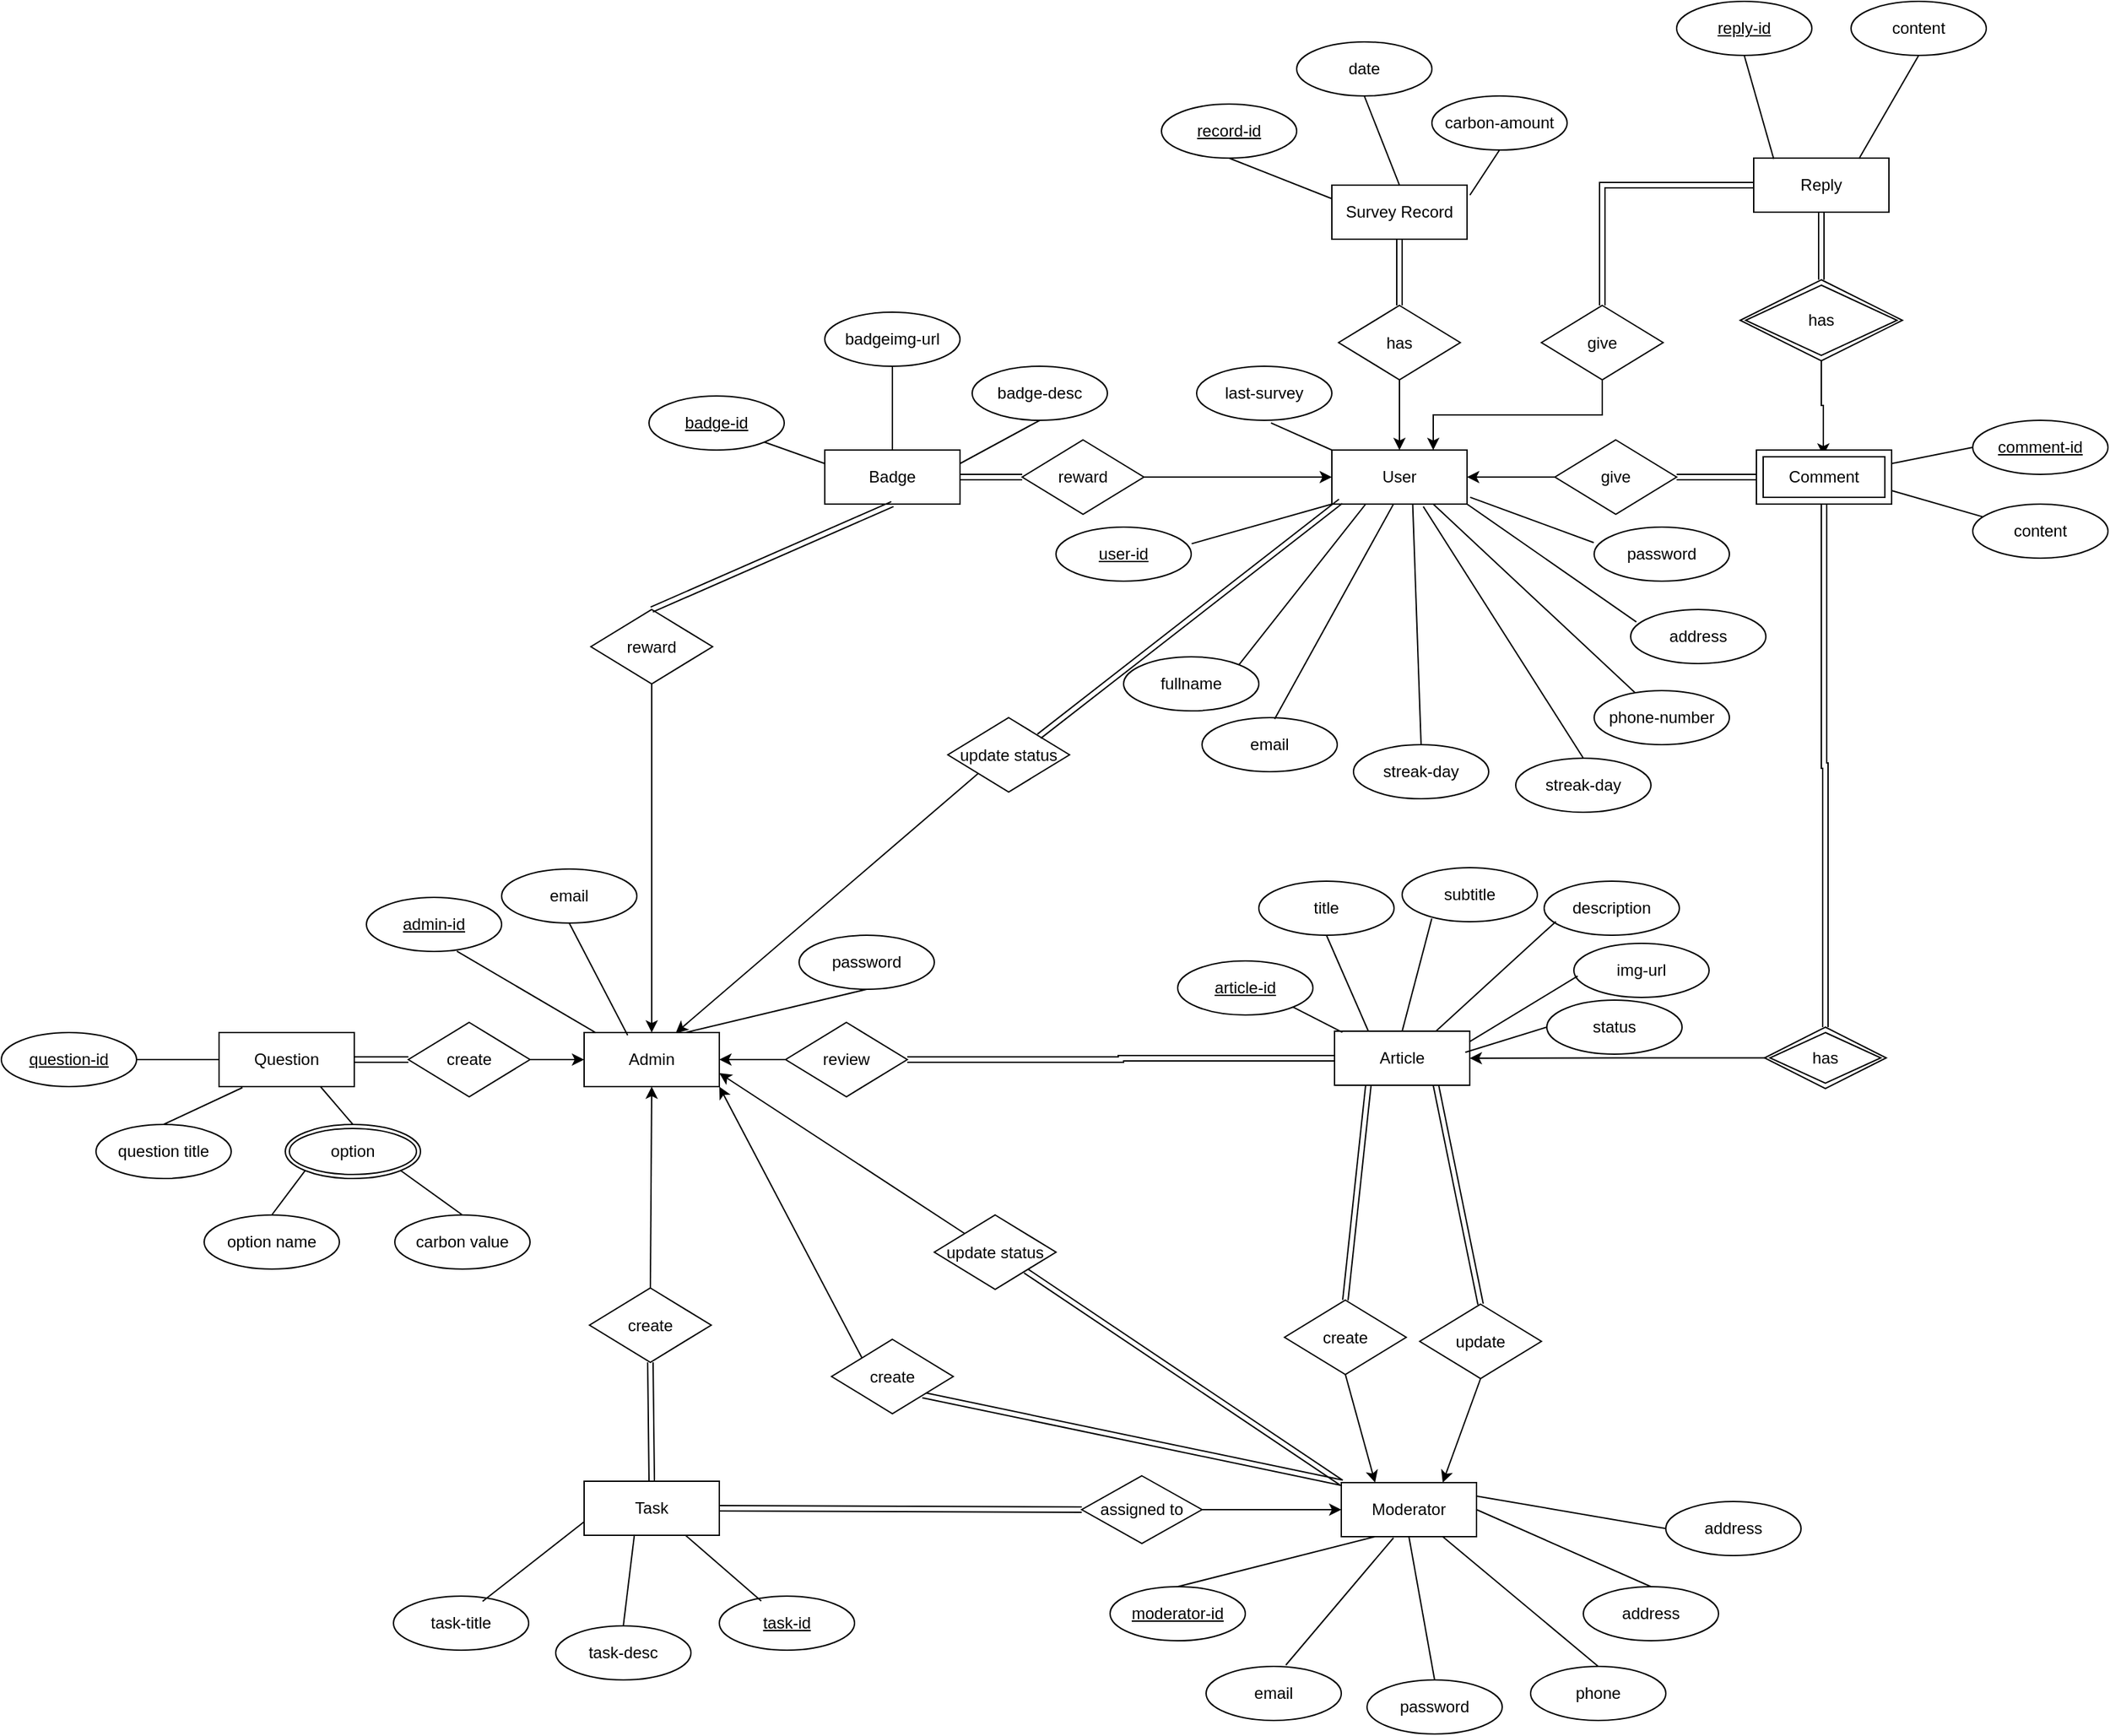 <mxfile version="24.4.4" type="github">
  <diagram name="Page-1" id="LDCwevBWYP7GDwlMyTgj">
    <mxGraphModel dx="756" dy="425" grid="1" gridSize="10" guides="1" tooltips="1" connect="1" arrows="1" fold="1" page="1" pageScale="1" pageWidth="850" pageHeight="1100" math="0" shadow="0">
      <root>
        <mxCell id="0" />
        <mxCell id="1" parent="0" />
        <mxCell id="6sJl87-KyiJKdT4K7YQF-11" value="Admin" style="whiteSpace=wrap;html=1;align=center;" parent="1" vertex="1">
          <mxGeometry x="501" y="873" width="100" height="40" as="geometry" />
        </mxCell>
        <mxCell id="6sJl87-KyiJKdT4K7YQF-12" value="Question" style="whiteSpace=wrap;html=1;align=center;" parent="1" vertex="1">
          <mxGeometry x="231" y="873" width="100" height="40" as="geometry" />
        </mxCell>
        <mxCell id="6sJl87-KyiJKdT4K7YQF-13" value="create" style="shape=rhombus;perimeter=rhombusPerimeter;whiteSpace=wrap;html=1;align=center;" parent="1" vertex="1">
          <mxGeometry x="371" y="865.5" width="90" height="55" as="geometry" />
        </mxCell>
        <mxCell id="6sJl87-KyiJKdT4K7YQF-14" value="" style="endArrow=none;html=1;rounded=0;shape=link;exitX=1;exitY=0.5;exitDx=0;exitDy=0;entryX=0;entryY=0.5;entryDx=0;entryDy=0;" parent="1" source="6sJl87-KyiJKdT4K7YQF-12" target="6sJl87-KyiJKdT4K7YQF-13" edge="1">
          <mxGeometry relative="1" as="geometry">
            <mxPoint x="341" y="903" as="sourcePoint" />
            <mxPoint x="411" y="918" as="targetPoint" />
          </mxGeometry>
        </mxCell>
        <mxCell id="6sJl87-KyiJKdT4K7YQF-15" value="" style="endArrow=classic;html=1;rounded=0;entryX=0;entryY=0.5;entryDx=0;entryDy=0;" parent="1" target="6sJl87-KyiJKdT4K7YQF-11" edge="1">
          <mxGeometry width="50" height="50" relative="1" as="geometry">
            <mxPoint x="461" y="893" as="sourcePoint" />
            <mxPoint x="501" y="923" as="targetPoint" />
          </mxGeometry>
        </mxCell>
        <mxCell id="6sJl87-KyiJKdT4K7YQF-16" value="create" style="shape=rhombus;perimeter=rhombusPerimeter;whiteSpace=wrap;html=1;align=center;" parent="1" vertex="1">
          <mxGeometry x="505" y="1062" width="90" height="55" as="geometry" />
        </mxCell>
        <mxCell id="6sJl87-KyiJKdT4K7YQF-17" value="Task" style="whiteSpace=wrap;html=1;align=center;" parent="1" vertex="1">
          <mxGeometry x="501" y="1205" width="100" height="40" as="geometry" />
        </mxCell>
        <mxCell id="6sJl87-KyiJKdT4K7YQF-18" value="" style="endArrow=none;html=1;rounded=0;shape=link;exitX=0.5;exitY=0;exitDx=0;exitDy=0;entryX=0.5;entryY=1;entryDx=0;entryDy=0;" parent="1" source="6sJl87-KyiJKdT4K7YQF-17" target="6sJl87-KyiJKdT4K7YQF-16" edge="1">
          <mxGeometry relative="1" as="geometry">
            <mxPoint x="649" y="1134" as="sourcePoint" />
            <mxPoint x="689" y="1134" as="targetPoint" />
          </mxGeometry>
        </mxCell>
        <mxCell id="6sJl87-KyiJKdT4K7YQF-19" value="" style="endArrow=classic;html=1;rounded=0;entryX=0.5;entryY=1;entryDx=0;entryDy=0;exitX=0.5;exitY=0;exitDx=0;exitDy=0;" parent="1" source="6sJl87-KyiJKdT4K7YQF-16" target="6sJl87-KyiJKdT4K7YQF-11" edge="1">
          <mxGeometry width="50" height="50" relative="1" as="geometry">
            <mxPoint x="506" y="943" as="sourcePoint" />
            <mxPoint x="546" y="943" as="targetPoint" />
          </mxGeometry>
        </mxCell>
        <mxCell id="dPGwyMM_JcIyDgCakg1t-32" style="edgeStyle=orthogonalEdgeStyle;rounded=0;orthogonalLoop=1;jettySize=auto;html=1;exitX=1;exitY=0.5;exitDx=0;exitDy=0;entryX=0;entryY=0.5;entryDx=0;entryDy=0;shape=link;" edge="1" parent="1" source="6sJl87-KyiJKdT4K7YQF-20" target="6sJl87-KyiJKdT4K7YQF-21">
          <mxGeometry relative="1" as="geometry" />
        </mxCell>
        <mxCell id="6sJl87-KyiJKdT4K7YQF-20" value="review" style="shape=rhombus;perimeter=rhombusPerimeter;whiteSpace=wrap;html=1;align=center;" parent="1" vertex="1">
          <mxGeometry x="650" y="865.5" width="90" height="55" as="geometry" />
        </mxCell>
        <mxCell id="6sJl87-KyiJKdT4K7YQF-21" value="Article" style="whiteSpace=wrap;html=1;align=center;" parent="1" vertex="1">
          <mxGeometry x="1056" y="872" width="100" height="40" as="geometry" />
        </mxCell>
        <mxCell id="6sJl87-KyiJKdT4K7YQF-23" value="" style="endArrow=classic;html=1;rounded=0;exitX=0;exitY=0.5;exitDx=0;exitDy=0;entryX=1;entryY=0.5;entryDx=0;entryDy=0;" parent="1" source="6sJl87-KyiJKdT4K7YQF-20" target="6sJl87-KyiJKdT4K7YQF-11" edge="1">
          <mxGeometry width="50" height="50" relative="1" as="geometry">
            <mxPoint x="556" y="873" as="sourcePoint" />
            <mxPoint x="606" y="823" as="targetPoint" />
          </mxGeometry>
        </mxCell>
        <mxCell id="dPGwyMM_JcIyDgCakg1t-3" style="edgeStyle=orthogonalEdgeStyle;rounded=0;orthogonalLoop=1;jettySize=auto;html=1;exitX=0.25;exitY=1;exitDx=0;exitDy=0;strokeColor=none;" edge="1" parent="1" source="6sJl87-KyiJKdT4K7YQF-25" target="6sJl87-KyiJKdT4K7YQF-72">
          <mxGeometry relative="1" as="geometry" />
        </mxCell>
        <mxCell id="6sJl87-KyiJKdT4K7YQF-25" value="Moderator" style="whiteSpace=wrap;html=1;align=center;" parent="1" vertex="1">
          <mxGeometry x="1061" y="1206" width="100" height="40" as="geometry" />
        </mxCell>
        <mxCell id="dPGwyMM_JcIyDgCakg1t-53" value="" style="edgeStyle=orthogonalEdgeStyle;rounded=0;orthogonalLoop=1;jettySize=auto;html=1;" edge="1" parent="1" source="6sJl87-KyiJKdT4K7YQF-26" target="6sJl87-KyiJKdT4K7YQF-25">
          <mxGeometry relative="1" as="geometry" />
        </mxCell>
        <mxCell id="6sJl87-KyiJKdT4K7YQF-26" value="assigned to" style="shape=rhombus;perimeter=rhombusPerimeter;whiteSpace=wrap;html=1;align=center;" parent="1" vertex="1">
          <mxGeometry x="869" y="1201" width="89" height="50" as="geometry" />
        </mxCell>
        <mxCell id="6sJl87-KyiJKdT4K7YQF-27" value="" style="shape=link;html=1;rounded=0;exitX=1;exitY=0.5;exitDx=0;exitDy=0;entryX=0;entryY=0.5;entryDx=0;entryDy=0;" parent="1" source="6sJl87-KyiJKdT4K7YQF-17" target="6sJl87-KyiJKdT4K7YQF-26" edge="1">
          <mxGeometry width="100" relative="1" as="geometry">
            <mxPoint x="796" y="1265" as="sourcePoint" />
            <mxPoint x="896" y="1265" as="targetPoint" />
          </mxGeometry>
        </mxCell>
        <mxCell id="6sJl87-KyiJKdT4K7YQF-30" value="create" style="shape=rhombus;perimeter=rhombusPerimeter;whiteSpace=wrap;html=1;align=center;" parent="1" vertex="1">
          <mxGeometry x="1019" y="1071" width="90" height="55" as="geometry" />
        </mxCell>
        <mxCell id="6sJl87-KyiJKdT4K7YQF-31" value="update" style="shape=rhombus;perimeter=rhombusPerimeter;whiteSpace=wrap;html=1;align=center;" parent="1" vertex="1">
          <mxGeometry x="1119" y="1074" width="90" height="55" as="geometry" />
        </mxCell>
        <mxCell id="6sJl87-KyiJKdT4K7YQF-32" value="" style="endArrow=classic;html=1;rounded=0;entryX=0.25;entryY=0;entryDx=0;entryDy=0;exitX=0.5;exitY=1;exitDx=0;exitDy=0;" parent="1" source="6sJl87-KyiJKdT4K7YQF-30" target="6sJl87-KyiJKdT4K7YQF-25" edge="1">
          <mxGeometry width="50" height="50" relative="1" as="geometry">
            <mxPoint x="839" y="1074" as="sourcePoint" />
            <mxPoint x="889" y="1024" as="targetPoint" />
          </mxGeometry>
        </mxCell>
        <mxCell id="6sJl87-KyiJKdT4K7YQF-33" value="" style="endArrow=classic;html=1;rounded=0;exitX=0.5;exitY=1;exitDx=0;exitDy=0;entryX=0.75;entryY=0;entryDx=0;entryDy=0;" parent="1" source="6sJl87-KyiJKdT4K7YQF-31" target="6sJl87-KyiJKdT4K7YQF-25" edge="1">
          <mxGeometry width="50" height="50" relative="1" as="geometry">
            <mxPoint x="1016" y="1103" as="sourcePoint" />
            <mxPoint x="1019" y="1154" as="targetPoint" />
          </mxGeometry>
        </mxCell>
        <mxCell id="6sJl87-KyiJKdT4K7YQF-34" value="" style="shape=link;html=1;rounded=0;entryX=0.25;entryY=1;entryDx=0;entryDy=0;exitX=0.5;exitY=0;exitDx=0;exitDy=0;" parent="1" source="6sJl87-KyiJKdT4K7YQF-30" target="6sJl87-KyiJKdT4K7YQF-21" edge="1">
          <mxGeometry width="100" relative="1" as="geometry">
            <mxPoint x="906" y="952" as="sourcePoint" />
            <mxPoint x="1006" y="952" as="targetPoint" />
          </mxGeometry>
        </mxCell>
        <mxCell id="6sJl87-KyiJKdT4K7YQF-35" value="" style="shape=link;html=1;rounded=0;entryX=0.75;entryY=1;entryDx=0;entryDy=0;exitX=0.5;exitY=0;exitDx=0;exitDy=0;" parent="1" source="6sJl87-KyiJKdT4K7YQF-31" target="6sJl87-KyiJKdT4K7YQF-21" edge="1">
          <mxGeometry width="100" relative="1" as="geometry">
            <mxPoint x="906" y="952" as="sourcePoint" />
            <mxPoint x="1006" y="952" as="targetPoint" />
          </mxGeometry>
        </mxCell>
        <mxCell id="dPGwyMM_JcIyDgCakg1t-121" style="edgeStyle=orthogonalEdgeStyle;rounded=0;orthogonalLoop=1;jettySize=auto;html=1;exitX=0.5;exitY=1;exitDx=0;exitDy=0;entryX=0.5;entryY=0;entryDx=0;entryDy=0;" edge="1" parent="1" source="6sJl87-KyiJKdT4K7YQF-36" target="6sJl87-KyiJKdT4K7YQF-11">
          <mxGeometry relative="1" as="geometry" />
        </mxCell>
        <mxCell id="6sJl87-KyiJKdT4K7YQF-36" value="reward" style="shape=rhombus;perimeter=rhombusPerimeter;whiteSpace=wrap;html=1;align=center;" parent="1" vertex="1">
          <mxGeometry x="506" y="560" width="90" height="55" as="geometry" />
        </mxCell>
        <mxCell id="6sJl87-KyiJKdT4K7YQF-37" value="Badge" style="whiteSpace=wrap;html=1;align=center;" parent="1" vertex="1">
          <mxGeometry x="679" y="442" width="100" height="40" as="geometry" />
        </mxCell>
        <mxCell id="6sJl87-KyiJKdT4K7YQF-38" value="" style="shape=link;html=1;rounded=0;exitX=0.5;exitY=1;exitDx=0;exitDy=0;entryX=0.5;entryY=0;entryDx=0;entryDy=0;" parent="1" source="6sJl87-KyiJKdT4K7YQF-37" target="6sJl87-KyiJKdT4K7YQF-36" edge="1">
          <mxGeometry width="100" relative="1" as="geometry">
            <mxPoint x="654" y="555" as="sourcePoint" />
            <mxPoint x="754" y="555" as="targetPoint" />
          </mxGeometry>
        </mxCell>
        <mxCell id="6sJl87-KyiJKdT4K7YQF-40" value="User" style="whiteSpace=wrap;html=1;align=center;" parent="1" vertex="1">
          <mxGeometry x="1054" y="442" width="100" height="40" as="geometry" />
        </mxCell>
        <mxCell id="dPGwyMM_JcIyDgCakg1t-33" style="edgeStyle=orthogonalEdgeStyle;rounded=0;orthogonalLoop=1;jettySize=auto;html=1;exitX=1;exitY=0.5;exitDx=0;exitDy=0;entryX=0;entryY=0.5;entryDx=0;entryDy=0;" edge="1" parent="1" source="6sJl87-KyiJKdT4K7YQF-41" target="6sJl87-KyiJKdT4K7YQF-40">
          <mxGeometry relative="1" as="geometry" />
        </mxCell>
        <mxCell id="6sJl87-KyiJKdT4K7YQF-41" value="reward" style="shape=rhombus;perimeter=rhombusPerimeter;whiteSpace=wrap;html=1;align=center;" parent="1" vertex="1">
          <mxGeometry x="825" y="434.5" width="90" height="55" as="geometry" />
        </mxCell>
        <mxCell id="6sJl87-KyiJKdT4K7YQF-42" value="" style="shape=link;html=1;rounded=0;exitX=1;exitY=0.5;exitDx=0;exitDy=0;entryX=0;entryY=0.5;entryDx=0;entryDy=0;" parent="1" source="6sJl87-KyiJKdT4K7YQF-37" target="6sJl87-KyiJKdT4K7YQF-41" edge="1">
          <mxGeometry width="100" relative="1" as="geometry">
            <mxPoint x="844" y="515" as="sourcePoint" />
            <mxPoint x="944" y="515" as="targetPoint" />
          </mxGeometry>
        </mxCell>
        <mxCell id="6sJl87-KyiJKdT4K7YQF-44" value="Survey Record" style="whiteSpace=wrap;html=1;align=center;" parent="1" vertex="1">
          <mxGeometry x="1054" y="246" width="100" height="40" as="geometry" />
        </mxCell>
        <mxCell id="6sJl87-KyiJKdT4K7YQF-45" value="has" style="shape=rhombus;perimeter=rhombusPerimeter;whiteSpace=wrap;html=1;align=center;" parent="1" vertex="1">
          <mxGeometry x="1059" y="335" width="90" height="55" as="geometry" />
        </mxCell>
        <mxCell id="6sJl87-KyiJKdT4K7YQF-46" value="" style="endArrow=classic;html=1;rounded=0;entryX=0.5;entryY=0;entryDx=0;entryDy=0;exitX=0.5;exitY=1;exitDx=0;exitDy=0;" parent="1" source="6sJl87-KyiJKdT4K7YQF-45" target="6sJl87-KyiJKdT4K7YQF-40" edge="1">
          <mxGeometry width="50" height="50" relative="1" as="geometry">
            <mxPoint x="994" y="486" as="sourcePoint" />
            <mxPoint x="1044" y="436" as="targetPoint" />
          </mxGeometry>
        </mxCell>
        <mxCell id="6sJl87-KyiJKdT4K7YQF-47" value="" style="shape=link;html=1;rounded=0;entryX=0.5;entryY=1;entryDx=0;entryDy=0;exitX=0.5;exitY=0;exitDx=0;exitDy=0;" parent="1" source="6sJl87-KyiJKdT4K7YQF-45" target="6sJl87-KyiJKdT4K7YQF-44" edge="1">
          <mxGeometry width="100" relative="1" as="geometry">
            <mxPoint x="974" y="346" as="sourcePoint" />
            <mxPoint x="1074" y="346" as="targetPoint" />
          </mxGeometry>
        </mxCell>
        <mxCell id="6sJl87-KyiJKdT4K7YQF-53" style="edgeStyle=orthogonalEdgeStyle;rounded=0;orthogonalLoop=1;jettySize=auto;html=1;exitX=0;exitY=0.5;exitDx=0;exitDy=0;entryX=1;entryY=0.5;entryDx=0;entryDy=0;" parent="1" source="dPGwyMM_JcIyDgCakg1t-109" target="6sJl87-KyiJKdT4K7YQF-21" edge="1">
          <mxGeometry relative="1" as="geometry">
            <mxPoint x="1374" y="892" as="sourcePoint" />
          </mxGeometry>
        </mxCell>
        <mxCell id="6sJl87-KyiJKdT4K7YQF-58" style="edgeStyle=orthogonalEdgeStyle;rounded=0;orthogonalLoop=1;jettySize=auto;html=1;exitX=0.5;exitY=0;exitDx=0;exitDy=0;entryX=0.5;entryY=1;entryDx=0;entryDy=0;shape=link;" parent="1" source="dPGwyMM_JcIyDgCakg1t-109" target="dPGwyMM_JcIyDgCakg1t-104" edge="1">
          <mxGeometry relative="1" as="geometry">
            <mxPoint x="1419" y="864.5" as="sourcePoint" />
            <mxPoint x="1421" y="583" as="targetPoint" />
          </mxGeometry>
        </mxCell>
        <mxCell id="6sJl87-KyiJKdT4K7YQF-56" style="edgeStyle=orthogonalEdgeStyle;rounded=0;orthogonalLoop=1;jettySize=auto;html=1;exitX=0;exitY=0.5;exitDx=0;exitDy=0;entryX=1;entryY=0.5;entryDx=0;entryDy=0;" parent="1" source="6sJl87-KyiJKdT4K7YQF-55" target="6sJl87-KyiJKdT4K7YQF-40" edge="1">
          <mxGeometry relative="1" as="geometry" />
        </mxCell>
        <mxCell id="6sJl87-KyiJKdT4K7YQF-57" style="edgeStyle=orthogonalEdgeStyle;rounded=0;orthogonalLoop=1;jettySize=auto;html=1;exitX=1;exitY=0.5;exitDx=0;exitDy=0;entryX=0;entryY=0.5;entryDx=0;entryDy=0;shape=link;" parent="1" source="6sJl87-KyiJKdT4K7YQF-55" target="dPGwyMM_JcIyDgCakg1t-104" edge="1">
          <mxGeometry relative="1" as="geometry">
            <mxPoint x="1369" y="463" as="targetPoint" />
          </mxGeometry>
        </mxCell>
        <mxCell id="6sJl87-KyiJKdT4K7YQF-55" value="give" style="shape=rhombus;perimeter=rhombusPerimeter;whiteSpace=wrap;html=1;align=center;" parent="1" vertex="1">
          <mxGeometry x="1219" y="434.5" width="90" height="55" as="geometry" />
        </mxCell>
        <mxCell id="6sJl87-KyiJKdT4K7YQF-59" value="Reply" style="whiteSpace=wrap;html=1;align=center;" parent="1" vertex="1">
          <mxGeometry x="1366" y="226" width="100" height="40" as="geometry" />
        </mxCell>
        <mxCell id="6sJl87-KyiJKdT4K7YQF-63" style="edgeStyle=orthogonalEdgeStyle;rounded=0;orthogonalLoop=1;jettySize=auto;html=1;exitX=0.5;exitY=0;exitDx=0;exitDy=0;entryX=0.5;entryY=1;entryDx=0;entryDy=0;shape=link;" parent="1" source="dPGwyMM_JcIyDgCakg1t-106" target="6sJl87-KyiJKdT4K7YQF-59" edge="1">
          <mxGeometry relative="1" as="geometry">
            <mxPoint x="1416" y="316" as="sourcePoint" />
          </mxGeometry>
        </mxCell>
        <mxCell id="6sJl87-KyiJKdT4K7YQF-64" style="edgeStyle=orthogonalEdgeStyle;rounded=0;orthogonalLoop=1;jettySize=auto;html=1;exitX=0.5;exitY=1;exitDx=0;exitDy=0;entryX=0.495;entryY=0.102;entryDx=0;entryDy=0;entryPerimeter=0;" parent="1" source="dPGwyMM_JcIyDgCakg1t-106" target="dPGwyMM_JcIyDgCakg1t-104" edge="1">
          <mxGeometry relative="1" as="geometry">
            <mxPoint x="1416" y="371" as="sourcePoint" />
            <mxPoint x="1415.3" y="438.76" as="targetPoint" />
          </mxGeometry>
        </mxCell>
        <mxCell id="6sJl87-KyiJKdT4K7YQF-68" style="edgeStyle=orthogonalEdgeStyle;rounded=0;orthogonalLoop=1;jettySize=auto;html=1;exitX=0.5;exitY=1;exitDx=0;exitDy=0;entryX=0.75;entryY=0;entryDx=0;entryDy=0;" parent="1" source="6sJl87-KyiJKdT4K7YQF-65" target="6sJl87-KyiJKdT4K7YQF-40" edge="1">
          <mxGeometry relative="1" as="geometry" />
        </mxCell>
        <mxCell id="6sJl87-KyiJKdT4K7YQF-69" style="edgeStyle=orthogonalEdgeStyle;rounded=0;orthogonalLoop=1;jettySize=auto;html=1;exitX=0.5;exitY=0;exitDx=0;exitDy=0;entryX=0;entryY=0.5;entryDx=0;entryDy=0;shape=link;" parent="1" source="6sJl87-KyiJKdT4K7YQF-65" target="6sJl87-KyiJKdT4K7YQF-59" edge="1">
          <mxGeometry relative="1" as="geometry" />
        </mxCell>
        <mxCell id="6sJl87-KyiJKdT4K7YQF-65" value="give" style="shape=rhombus;perimeter=rhombusPerimeter;whiteSpace=wrap;html=1;align=center;" parent="1" vertex="1">
          <mxGeometry x="1209" y="335" width="90" height="55" as="geometry" />
        </mxCell>
        <mxCell id="6sJl87-KyiJKdT4K7YQF-72" value="moderator-id" style="ellipse;whiteSpace=wrap;html=1;align=center;fontStyle=4;" parent="1" vertex="1">
          <mxGeometry x="890" y="1283" width="100" height="40" as="geometry" />
        </mxCell>
        <mxCell id="6sJl87-KyiJKdT4K7YQF-73" value="task-id" style="ellipse;whiteSpace=wrap;html=1;align=center;fontStyle=4;" parent="1" vertex="1">
          <mxGeometry x="601" y="1290" width="100" height="40" as="geometry" />
        </mxCell>
        <mxCell id="6sJl87-KyiJKdT4K7YQF-74" value="question-id" style="ellipse;whiteSpace=wrap;html=1;align=center;fontStyle=4;" parent="1" vertex="1">
          <mxGeometry x="70" y="873" width="100" height="40" as="geometry" />
        </mxCell>
        <mxCell id="6sJl87-KyiJKdT4K7YQF-75" value="article-id" style="ellipse;whiteSpace=wrap;html=1;align=center;fontStyle=4;" parent="1" vertex="1">
          <mxGeometry x="940" y="820" width="100" height="40" as="geometry" />
        </mxCell>
        <mxCell id="6sJl87-KyiJKdT4K7YQF-76" value="comment-id" style="ellipse;whiteSpace=wrap;html=1;align=center;fontStyle=4;" parent="1" vertex="1">
          <mxGeometry x="1528" y="420" width="100" height="40" as="geometry" />
        </mxCell>
        <mxCell id="6sJl87-KyiJKdT4K7YQF-77" value="reply-id" style="ellipse;whiteSpace=wrap;html=1;align=center;fontStyle=4;" parent="1" vertex="1">
          <mxGeometry x="1309" y="110" width="100" height="40" as="geometry" />
        </mxCell>
        <mxCell id="6sJl87-KyiJKdT4K7YQF-78" value="record-id" style="ellipse;whiteSpace=wrap;html=1;align=center;fontStyle=4;" parent="1" vertex="1">
          <mxGeometry x="928" y="186" width="100" height="40" as="geometry" />
        </mxCell>
        <mxCell id="6sJl87-KyiJKdT4K7YQF-79" value="user-id" style="ellipse;whiteSpace=wrap;html=1;align=center;fontStyle=4;" parent="1" vertex="1">
          <mxGeometry x="850" y="499" width="100" height="40" as="geometry" />
        </mxCell>
        <mxCell id="6sJl87-KyiJKdT4K7YQF-80" value="badge-id" style="ellipse;whiteSpace=wrap;html=1;align=center;fontStyle=4;" parent="1" vertex="1">
          <mxGeometry x="549" y="402" width="100" height="40" as="geometry" />
        </mxCell>
        <mxCell id="6sJl87-KyiJKdT4K7YQF-81" value="admin-id" style="ellipse;whiteSpace=wrap;html=1;align=center;fontStyle=4;" parent="1" vertex="1">
          <mxGeometry x="340" y="773" width="100" height="40" as="geometry" />
        </mxCell>
        <mxCell id="dPGwyMM_JcIyDgCakg1t-1" value="email" style="ellipse;whiteSpace=wrap;html=1;align=center;" vertex="1" parent="1">
          <mxGeometry x="961" y="1342" width="100" height="40" as="geometry" />
        </mxCell>
        <mxCell id="dPGwyMM_JcIyDgCakg1t-2" value="address" style="ellipse;whiteSpace=wrap;html=1;align=center;" vertex="1" parent="1">
          <mxGeometry x="1240" y="1283" width="100" height="40" as="geometry" />
        </mxCell>
        <mxCell id="dPGwyMM_JcIyDgCakg1t-4" value="" style="endArrow=none;html=1;rounded=0;entryX=0.25;entryY=1;entryDx=0;entryDy=0;exitX=0.5;exitY=0;exitDx=0;exitDy=0;" edge="1" parent="1" source="6sJl87-KyiJKdT4K7YQF-72" target="6sJl87-KyiJKdT4K7YQF-25">
          <mxGeometry relative="1" as="geometry">
            <mxPoint x="853" y="1333" as="sourcePoint" />
            <mxPoint x="1013" y="1333" as="targetPoint" />
          </mxGeometry>
        </mxCell>
        <mxCell id="dPGwyMM_JcIyDgCakg1t-5" value="fullname" style="ellipse;whiteSpace=wrap;html=1;align=center;" vertex="1" parent="1">
          <mxGeometry x="900" y="595" width="100" height="40" as="geometry" />
        </mxCell>
        <mxCell id="dPGwyMM_JcIyDgCakg1t-6" value="email" style="ellipse;whiteSpace=wrap;html=1;align=center;" vertex="1" parent="1">
          <mxGeometry x="958" y="640" width="100" height="40" as="geometry" />
        </mxCell>
        <mxCell id="dPGwyMM_JcIyDgCakg1t-7" value="password" style="ellipse;whiteSpace=wrap;html=1;align=center;" vertex="1" parent="1">
          <mxGeometry x="1248" y="499" width="100" height="40" as="geometry" />
        </mxCell>
        <mxCell id="dPGwyMM_JcIyDgCakg1t-8" value="title" style="ellipse;whiteSpace=wrap;html=1;align=center;" vertex="1" parent="1">
          <mxGeometry x="1000" y="761" width="100" height="40" as="geometry" />
        </mxCell>
        <mxCell id="dPGwyMM_JcIyDgCakg1t-9" value="subtitle" style="ellipse;whiteSpace=wrap;html=1;align=center;" vertex="1" parent="1">
          <mxGeometry x="1106" y="751" width="100" height="40" as="geometry" />
        </mxCell>
        <mxCell id="dPGwyMM_JcIyDgCakg1t-11" value="description" style="ellipse;whiteSpace=wrap;html=1;align=center;" vertex="1" parent="1">
          <mxGeometry x="1211" y="761" width="100" height="40" as="geometry" />
        </mxCell>
        <mxCell id="dPGwyMM_JcIyDgCakg1t-12" value="img-url" style="ellipse;whiteSpace=wrap;html=1;align=center;" vertex="1" parent="1">
          <mxGeometry x="1233" y="807" width="100" height="40" as="geometry" />
        </mxCell>
        <mxCell id="dPGwyMM_JcIyDgCakg1t-13" value="address" style="ellipse;whiteSpace=wrap;html=1;align=center;" vertex="1" parent="1">
          <mxGeometry x="1275" y="560" width="100" height="40" as="geometry" />
        </mxCell>
        <mxCell id="dPGwyMM_JcIyDgCakg1t-14" value="question title" style="ellipse;whiteSpace=wrap;html=1;align=center;" vertex="1" parent="1">
          <mxGeometry x="140" y="941" width="100" height="40" as="geometry" />
        </mxCell>
        <mxCell id="dPGwyMM_JcIyDgCakg1t-17" value="option" style="ellipse;shape=doubleEllipse;margin=3;whiteSpace=wrap;html=1;align=center;" vertex="1" parent="1">
          <mxGeometry x="280" y="941" width="100" height="40" as="geometry" />
        </mxCell>
        <mxCell id="dPGwyMM_JcIyDgCakg1t-18" value="option name" style="ellipse;whiteSpace=wrap;html=1;align=center;" vertex="1" parent="1">
          <mxGeometry x="220" y="1008" width="100" height="40" as="geometry" />
        </mxCell>
        <mxCell id="dPGwyMM_JcIyDgCakg1t-19" value="carbon value" style="ellipse;whiteSpace=wrap;html=1;align=center;" vertex="1" parent="1">
          <mxGeometry x="361" y="1008" width="100" height="40" as="geometry" />
        </mxCell>
        <mxCell id="dPGwyMM_JcIyDgCakg1t-20" value="phone-number" style="ellipse;whiteSpace=wrap;html=1;align=center;" vertex="1" parent="1">
          <mxGeometry x="1248" y="620" width="100" height="40" as="geometry" />
        </mxCell>
        <mxCell id="dPGwyMM_JcIyDgCakg1t-21" value="streak-day" style="ellipse;whiteSpace=wrap;html=1;align=center;" vertex="1" parent="1">
          <mxGeometry x="1070" y="660" width="100" height="40" as="geometry" />
        </mxCell>
        <mxCell id="dPGwyMM_JcIyDgCakg1t-22" value="password" style="ellipse;whiteSpace=wrap;html=1;align=center;" vertex="1" parent="1">
          <mxGeometry x="1080" y="1352" width="100" height="40" as="geometry" />
        </mxCell>
        <mxCell id="dPGwyMM_JcIyDgCakg1t-23" value="phone" style="ellipse;whiteSpace=wrap;html=1;align=center;" vertex="1" parent="1">
          <mxGeometry x="1201" y="1342" width="100" height="40" as="geometry" />
        </mxCell>
        <mxCell id="dPGwyMM_JcIyDgCakg1t-29" style="rounded=0;orthogonalLoop=1;jettySize=auto;html=1;exitX=1;exitY=1;exitDx=0;exitDy=0;entryX=0;entryY=0;entryDx=0;entryDy=0;shape=link;" edge="1" parent="1" source="dPGwyMM_JcIyDgCakg1t-27" target="6sJl87-KyiJKdT4K7YQF-25">
          <mxGeometry relative="1" as="geometry">
            <mxPoint x="892.5" y="1057.25" as="sourcePoint" />
          </mxGeometry>
        </mxCell>
        <mxCell id="dPGwyMM_JcIyDgCakg1t-30" style="rounded=0;orthogonalLoop=1;jettySize=auto;html=1;exitX=0;exitY=0;exitDx=0;exitDy=0;entryX=1;entryY=1;entryDx=0;entryDy=0;" edge="1" parent="1" source="dPGwyMM_JcIyDgCakg1t-27" target="6sJl87-KyiJKdT4K7YQF-11">
          <mxGeometry relative="1" as="geometry" />
        </mxCell>
        <mxCell id="dPGwyMM_JcIyDgCakg1t-27" value="create" style="shape=rhombus;perimeter=rhombusPerimeter;whiteSpace=wrap;html=1;align=center;" vertex="1" parent="1">
          <mxGeometry x="684" y="1100" width="90" height="55" as="geometry" />
        </mxCell>
        <mxCell id="dPGwyMM_JcIyDgCakg1t-37" value="email" style="ellipse;whiteSpace=wrap;html=1;align=center;" vertex="1" parent="1">
          <mxGeometry x="440" y="752" width="100" height="40" as="geometry" />
        </mxCell>
        <mxCell id="dPGwyMM_JcIyDgCakg1t-39" value="password" style="ellipse;whiteSpace=wrap;html=1;align=center;" vertex="1" parent="1">
          <mxGeometry x="660" y="801" width="100" height="40" as="geometry" />
        </mxCell>
        <mxCell id="dPGwyMM_JcIyDgCakg1t-41" value="" style="endArrow=none;html=1;rounded=0;entryX=0.386;entryY=1.022;entryDx=0;entryDy=0;entryPerimeter=0;" edge="1" parent="1" target="6sJl87-KyiJKdT4K7YQF-25">
          <mxGeometry relative="1" as="geometry">
            <mxPoint x="1020" y="1341" as="sourcePoint" />
            <mxPoint x="1100" y="1251" as="targetPoint" />
          </mxGeometry>
        </mxCell>
        <mxCell id="dPGwyMM_JcIyDgCakg1t-44" value="content" style="ellipse;whiteSpace=wrap;html=1;align=center;" vertex="1" parent="1">
          <mxGeometry x="1528" y="482" width="100" height="40" as="geometry" />
        </mxCell>
        <mxCell id="dPGwyMM_JcIyDgCakg1t-46" value="content" style="ellipse;whiteSpace=wrap;html=1;align=center;" vertex="1" parent="1">
          <mxGeometry x="1438" y="110" width="100" height="40" as="geometry" />
        </mxCell>
        <mxCell id="dPGwyMM_JcIyDgCakg1t-48" value="carbon-amount" style="ellipse;whiteSpace=wrap;html=1;align=center;" vertex="1" parent="1">
          <mxGeometry x="1128" y="180" width="100" height="40" as="geometry" />
        </mxCell>
        <mxCell id="dPGwyMM_JcIyDgCakg1t-49" value="badge-desc" style="ellipse;whiteSpace=wrap;html=1;align=center;" vertex="1" parent="1">
          <mxGeometry x="788" y="380" width="100" height="40" as="geometry" />
        </mxCell>
        <mxCell id="dPGwyMM_JcIyDgCakg1t-51" value="badgeimg-url" style="ellipse;whiteSpace=wrap;html=1;align=center;" vertex="1" parent="1">
          <mxGeometry x="679" y="340" width="100" height="40" as="geometry" />
        </mxCell>
        <mxCell id="dPGwyMM_JcIyDgCakg1t-57" value="" style="endArrow=none;html=1;rounded=0;entryX=0.5;entryY=1;entryDx=0;entryDy=0;exitX=0.5;exitY=0;exitDx=0;exitDy=0;" edge="1" parent="1" source="dPGwyMM_JcIyDgCakg1t-22" target="6sJl87-KyiJKdT4K7YQF-25">
          <mxGeometry width="50" height="50" relative="1" as="geometry">
            <mxPoint x="1080" y="1371" as="sourcePoint" />
            <mxPoint x="1130" y="1321" as="targetPoint" />
          </mxGeometry>
        </mxCell>
        <mxCell id="dPGwyMM_JcIyDgCakg1t-58" value="" style="endArrow=none;html=1;rounded=0;entryX=0.75;entryY=1;entryDx=0;entryDy=0;exitX=0.5;exitY=0;exitDx=0;exitDy=0;" edge="1" parent="1" source="dPGwyMM_JcIyDgCakg1t-23" target="6sJl87-KyiJKdT4K7YQF-25">
          <mxGeometry width="50" height="50" relative="1" as="geometry">
            <mxPoint x="1190" y="1367" as="sourcePoint" />
            <mxPoint x="1171" y="1261" as="targetPoint" />
          </mxGeometry>
        </mxCell>
        <mxCell id="dPGwyMM_JcIyDgCakg1t-59" value="" style="endArrow=none;html=1;rounded=0;entryX=1;entryY=0.5;entryDx=0;entryDy=0;exitX=0.5;exitY=0;exitDx=0;exitDy=0;" edge="1" parent="1" source="dPGwyMM_JcIyDgCakg1t-2" target="6sJl87-KyiJKdT4K7YQF-25">
          <mxGeometry width="50" height="50" relative="1" as="geometry">
            <mxPoint x="1300" y="1323" as="sourcePoint" />
            <mxPoint x="1180" y="1231" as="targetPoint" />
          </mxGeometry>
        </mxCell>
        <mxCell id="dPGwyMM_JcIyDgCakg1t-61" value="" style="endArrow=none;html=1;rounded=0;entryX=0.75;entryY=1;entryDx=0;entryDy=0;exitX=0.5;exitY=0;exitDx=0;exitDy=0;" edge="1" parent="1" source="dPGwyMM_JcIyDgCakg1t-17" target="6sJl87-KyiJKdT4K7YQF-12">
          <mxGeometry width="50" height="50" relative="1" as="geometry">
            <mxPoint x="380" y="977.5" as="sourcePoint" />
            <mxPoint x="251" y="920.5" as="targetPoint" />
          </mxGeometry>
        </mxCell>
        <mxCell id="dPGwyMM_JcIyDgCakg1t-62" value="" style="endArrow=none;html=1;rounded=0;entryX=1;entryY=0.5;entryDx=0;entryDy=0;exitX=0;exitY=0.5;exitDx=0;exitDy=0;" edge="1" parent="1" source="6sJl87-KyiJKdT4K7YQF-12" target="6sJl87-KyiJKdT4K7YQF-74">
          <mxGeometry width="50" height="50" relative="1" as="geometry">
            <mxPoint x="280" y="971" as="sourcePoint" />
            <mxPoint x="151" y="914" as="targetPoint" />
          </mxGeometry>
        </mxCell>
        <mxCell id="dPGwyMM_JcIyDgCakg1t-63" value="" style="endArrow=none;html=1;rounded=0;entryX=0.5;entryY=0;entryDx=0;entryDy=0;exitX=0.173;exitY=1.019;exitDx=0;exitDy=0;exitPerimeter=0;" edge="1" parent="1" source="6sJl87-KyiJKdT4K7YQF-12" target="dPGwyMM_JcIyDgCakg1t-14">
          <mxGeometry width="50" height="50" relative="1" as="geometry">
            <mxPoint x="245" y="941" as="sourcePoint" />
            <mxPoint x="116" y="884" as="targetPoint" />
          </mxGeometry>
        </mxCell>
        <mxCell id="dPGwyMM_JcIyDgCakg1t-64" value="" style="endArrow=none;html=1;rounded=0;entryX=0.5;entryY=0;entryDx=0;entryDy=0;exitX=0;exitY=1;exitDx=0;exitDy=0;" edge="1" parent="1" source="dPGwyMM_JcIyDgCakg1t-17" target="dPGwyMM_JcIyDgCakg1t-18">
          <mxGeometry width="50" height="50" relative="1" as="geometry">
            <mxPoint x="250" y="971" as="sourcePoint" />
            <mxPoint x="121" y="914" as="targetPoint" />
          </mxGeometry>
        </mxCell>
        <mxCell id="dPGwyMM_JcIyDgCakg1t-65" value="" style="endArrow=none;html=1;rounded=0;entryX=1;entryY=1;entryDx=0;entryDy=0;exitX=0.5;exitY=0;exitDx=0;exitDy=0;" edge="1" parent="1" source="dPGwyMM_JcIyDgCakg1t-19" target="dPGwyMM_JcIyDgCakg1t-17">
          <mxGeometry width="50" height="50" relative="1" as="geometry">
            <mxPoint x="400" y="971" as="sourcePoint" />
            <mxPoint x="271" y="914" as="targetPoint" />
          </mxGeometry>
        </mxCell>
        <mxCell id="dPGwyMM_JcIyDgCakg1t-66" value="" style="endArrow=none;html=1;rounded=0;entryX=1;entryY=1;entryDx=0;entryDy=0;exitX=0.058;exitY=0.021;exitDx=0;exitDy=0;exitPerimeter=0;" edge="1" parent="1" source="6sJl87-KyiJKdT4K7YQF-21" target="6sJl87-KyiJKdT4K7YQF-75">
          <mxGeometry width="50" height="50" relative="1" as="geometry">
            <mxPoint x="1100" y="810" as="sourcePoint" />
            <mxPoint x="971" y="753" as="targetPoint" />
          </mxGeometry>
        </mxCell>
        <mxCell id="dPGwyMM_JcIyDgCakg1t-67" value="" style="endArrow=none;html=1;rounded=0;entryX=0.5;entryY=1;entryDx=0;entryDy=0;exitX=0.25;exitY=0;exitDx=0;exitDy=0;" edge="1" parent="1" source="6sJl87-KyiJKdT4K7YQF-21" target="dPGwyMM_JcIyDgCakg1t-8">
          <mxGeometry width="50" height="50" relative="1" as="geometry">
            <mxPoint x="1100" y="830" as="sourcePoint" />
            <mxPoint x="971" y="773" as="targetPoint" />
          </mxGeometry>
        </mxCell>
        <mxCell id="dPGwyMM_JcIyDgCakg1t-68" value="" style="endArrow=none;html=1;rounded=0;entryX=0.219;entryY=0.942;entryDx=0;entryDy=0;exitX=0.5;exitY=0;exitDx=0;exitDy=0;entryPerimeter=0;" edge="1" parent="1" source="6sJl87-KyiJKdT4K7YQF-21" target="dPGwyMM_JcIyDgCakg1t-9">
          <mxGeometry width="50" height="50" relative="1" as="geometry">
            <mxPoint x="1120" y="830" as="sourcePoint" />
            <mxPoint x="991" y="773" as="targetPoint" />
          </mxGeometry>
        </mxCell>
        <mxCell id="dPGwyMM_JcIyDgCakg1t-69" value="" style="endArrow=none;html=1;rounded=0;entryX=0.087;entryY=0.746;entryDx=0;entryDy=0;exitX=0.75;exitY=0;exitDx=0;exitDy=0;entryPerimeter=0;" edge="1" parent="1" source="6sJl87-KyiJKdT4K7YQF-21" target="dPGwyMM_JcIyDgCakg1t-11">
          <mxGeometry width="50" height="50" relative="1" as="geometry">
            <mxPoint x="1170" y="820" as="sourcePoint" />
            <mxPoint x="1041" y="763" as="targetPoint" />
          </mxGeometry>
        </mxCell>
        <mxCell id="dPGwyMM_JcIyDgCakg1t-70" value="" style="endArrow=none;html=1;rounded=0;entryX=0.028;entryY=0.605;entryDx=0;entryDy=0;exitX=0.996;exitY=0.199;exitDx=0;exitDy=0;entryPerimeter=0;exitPerimeter=0;" edge="1" parent="1" source="6sJl87-KyiJKdT4K7YQF-21" target="dPGwyMM_JcIyDgCakg1t-12">
          <mxGeometry width="50" height="50" relative="1" as="geometry">
            <mxPoint x="1200" y="850" as="sourcePoint" />
            <mxPoint x="1071" y="793" as="targetPoint" />
          </mxGeometry>
        </mxCell>
        <mxCell id="dPGwyMM_JcIyDgCakg1t-72" value="" style="endArrow=none;html=1;rounded=0;entryX=1.003;entryY=0.308;entryDx=0;entryDy=0;exitX=0;exitY=1;exitDx=0;exitDy=0;entryPerimeter=0;" edge="1" parent="1" source="6sJl87-KyiJKdT4K7YQF-40" target="6sJl87-KyiJKdT4K7YQF-79">
          <mxGeometry width="50" height="50" relative="1" as="geometry">
            <mxPoint x="1104" y="528" as="sourcePoint" />
            <mxPoint x="975" y="471" as="targetPoint" />
          </mxGeometry>
        </mxCell>
        <mxCell id="dPGwyMM_JcIyDgCakg1t-73" value="" style="endArrow=none;html=1;rounded=0;entryX=1;entryY=0;entryDx=0;entryDy=0;exitX=0.25;exitY=1;exitDx=0;exitDy=0;" edge="1" parent="1" source="6sJl87-KyiJKdT4K7YQF-40" target="dPGwyMM_JcIyDgCakg1t-5">
          <mxGeometry width="50" height="50" relative="1" as="geometry">
            <mxPoint x="1038" y="540" as="sourcePoint" />
            <mxPoint x="909" y="483" as="targetPoint" />
          </mxGeometry>
        </mxCell>
        <mxCell id="dPGwyMM_JcIyDgCakg1t-74" value="" style="endArrow=none;html=1;rounded=0;exitX=0.454;exitY=1.008;exitDx=0;exitDy=0;exitPerimeter=0;entryX=0.537;entryY=0.025;entryDx=0;entryDy=0;entryPerimeter=0;" edge="1" parent="1" source="6sJl87-KyiJKdT4K7YQF-40" target="dPGwyMM_JcIyDgCakg1t-6">
          <mxGeometry width="50" height="50" relative="1" as="geometry">
            <mxPoint x="1138" y="550" as="sourcePoint" />
            <mxPoint x="1058" y="540" as="targetPoint" />
          </mxGeometry>
        </mxCell>
        <mxCell id="dPGwyMM_JcIyDgCakg1t-75" value="" style="endArrow=none;html=1;rounded=0;entryX=0.5;entryY=0;entryDx=0;entryDy=0;exitX=0.598;exitY=1.003;exitDx=0;exitDy=0;exitPerimeter=0;" edge="1" parent="1" source="6sJl87-KyiJKdT4K7YQF-40" target="dPGwyMM_JcIyDgCakg1t-21">
          <mxGeometry width="50" height="50" relative="1" as="geometry">
            <mxPoint x="1148" y="540" as="sourcePoint" />
            <mxPoint x="1019" y="483" as="targetPoint" />
          </mxGeometry>
        </mxCell>
        <mxCell id="dPGwyMM_JcIyDgCakg1t-76" value="" style="endArrow=none;html=1;rounded=0;exitX=0.75;exitY=1;exitDx=0;exitDy=0;" edge="1" parent="1" source="6sJl87-KyiJKdT4K7YQF-40" target="dPGwyMM_JcIyDgCakg1t-20">
          <mxGeometry width="50" height="50" relative="1" as="geometry">
            <mxPoint x="1168" y="530" as="sourcePoint" />
            <mxPoint x="1039" y="473" as="targetPoint" />
          </mxGeometry>
        </mxCell>
        <mxCell id="dPGwyMM_JcIyDgCakg1t-77" value="" style="endArrow=none;html=1;rounded=0;entryX=0.042;entryY=0.229;entryDx=0;entryDy=0;exitX=1;exitY=1;exitDx=0;exitDy=0;entryPerimeter=0;" edge="1" parent="1" source="6sJl87-KyiJKdT4K7YQF-40" target="dPGwyMM_JcIyDgCakg1t-13">
          <mxGeometry width="50" height="50" relative="1" as="geometry">
            <mxPoint x="1178" y="500" as="sourcePoint" />
            <mxPoint x="1049" y="443" as="targetPoint" />
          </mxGeometry>
        </mxCell>
        <mxCell id="dPGwyMM_JcIyDgCakg1t-78" value="" style="endArrow=none;html=1;rounded=0;entryX=1.023;entryY=0.873;entryDx=0;entryDy=0;exitX=-0.003;exitY=0.288;exitDx=0;exitDy=0;exitPerimeter=0;entryPerimeter=0;" edge="1" parent="1" source="dPGwyMM_JcIyDgCakg1t-7" target="6sJl87-KyiJKdT4K7YQF-40">
          <mxGeometry width="50" height="50" relative="1" as="geometry">
            <mxPoint x="1208" y="490" as="sourcePoint" />
            <mxPoint x="1079" y="433" as="targetPoint" />
          </mxGeometry>
        </mxCell>
        <mxCell id="dPGwyMM_JcIyDgCakg1t-79" value="" style="endArrow=none;html=1;rounded=0;entryX=0.669;entryY=0.996;entryDx=0;entryDy=0;exitX=0.087;exitY=0.004;exitDx=0;exitDy=0;exitPerimeter=0;entryPerimeter=0;" edge="1" parent="1" source="6sJl87-KyiJKdT4K7YQF-11" target="6sJl87-KyiJKdT4K7YQF-81">
          <mxGeometry width="50" height="50" relative="1" as="geometry">
            <mxPoint x="460" y="841" as="sourcePoint" />
            <mxPoint x="331" y="784" as="targetPoint" />
          </mxGeometry>
        </mxCell>
        <mxCell id="dPGwyMM_JcIyDgCakg1t-80" value="" style="endArrow=none;html=1;rounded=0;entryX=0.5;entryY=1;entryDx=0;entryDy=0;exitX=0.322;exitY=0.051;exitDx=0;exitDy=0;exitPerimeter=0;" edge="1" parent="1" source="6sJl87-KyiJKdT4K7YQF-11" target="dPGwyMM_JcIyDgCakg1t-37">
          <mxGeometry width="50" height="50" relative="1" as="geometry">
            <mxPoint x="490" y="791" as="sourcePoint" />
            <mxPoint x="361" y="734" as="targetPoint" />
          </mxGeometry>
        </mxCell>
        <mxCell id="dPGwyMM_JcIyDgCakg1t-81" value="" style="endArrow=none;html=1;rounded=0;entryX=0.5;entryY=1;entryDx=0;entryDy=0;exitX=0.75;exitY=0;exitDx=0;exitDy=0;" edge="1" parent="1" source="6sJl87-KyiJKdT4K7YQF-11" target="dPGwyMM_JcIyDgCakg1t-39">
          <mxGeometry width="50" height="50" relative="1" as="geometry">
            <mxPoint x="650" y="721" as="sourcePoint" />
            <mxPoint x="521" y="664" as="targetPoint" />
          </mxGeometry>
        </mxCell>
        <mxCell id="dPGwyMM_JcIyDgCakg1t-82" value="" style="endArrow=none;html=1;rounded=0;entryX=1;entryY=1;entryDx=0;entryDy=0;exitX=0;exitY=0.25;exitDx=0;exitDy=0;" edge="1" parent="1" source="6sJl87-KyiJKdT4K7YQF-37" target="6sJl87-KyiJKdT4K7YQF-80">
          <mxGeometry width="50" height="50" relative="1" as="geometry">
            <mxPoint x="688" y="390" as="sourcePoint" />
            <mxPoint x="559" y="333" as="targetPoint" />
          </mxGeometry>
        </mxCell>
        <mxCell id="dPGwyMM_JcIyDgCakg1t-84" value="" style="endArrow=none;html=1;rounded=0;entryX=0.5;entryY=1;entryDx=0;entryDy=0;exitX=0.5;exitY=0;exitDx=0;exitDy=0;" edge="1" parent="1" source="6sJl87-KyiJKdT4K7YQF-37" target="dPGwyMM_JcIyDgCakg1t-51">
          <mxGeometry width="50" height="50" relative="1" as="geometry">
            <mxPoint x="728" y="360" as="sourcePoint" />
            <mxPoint x="599" y="303" as="targetPoint" />
          </mxGeometry>
        </mxCell>
        <mxCell id="dPGwyMM_JcIyDgCakg1t-85" value="" style="endArrow=none;html=1;rounded=0;entryX=0.5;entryY=1;entryDx=0;entryDy=0;exitX=1;exitY=0.25;exitDx=0;exitDy=0;" edge="1" parent="1" source="6sJl87-KyiJKdT4K7YQF-37" target="dPGwyMM_JcIyDgCakg1t-49">
          <mxGeometry width="50" height="50" relative="1" as="geometry">
            <mxPoint x="768" y="410" as="sourcePoint" />
            <mxPoint x="639" y="353" as="targetPoint" />
          </mxGeometry>
        </mxCell>
        <mxCell id="dPGwyMM_JcIyDgCakg1t-86" value="" style="endArrow=none;html=1;rounded=0;entryX=0.5;entryY=1;entryDx=0;entryDy=0;exitX=0;exitY=0.25;exitDx=0;exitDy=0;" edge="1" parent="1" source="6sJl87-KyiJKdT4K7YQF-44" target="6sJl87-KyiJKdT4K7YQF-78">
          <mxGeometry width="50" height="50" relative="1" as="geometry">
            <mxPoint x="1008" y="240" as="sourcePoint" />
            <mxPoint x="879" y="183" as="targetPoint" />
          </mxGeometry>
        </mxCell>
        <mxCell id="dPGwyMM_JcIyDgCakg1t-88" value="" style="endArrow=none;html=1;rounded=0;entryX=1.021;entryY=0.184;entryDx=0;entryDy=0;exitX=0.5;exitY=1;exitDx=0;exitDy=0;entryPerimeter=0;" edge="1" parent="1" source="dPGwyMM_JcIyDgCakg1t-48" target="6sJl87-KyiJKdT4K7YQF-44">
          <mxGeometry width="50" height="50" relative="1" as="geometry">
            <mxPoint x="1208" y="270" as="sourcePoint" />
            <mxPoint x="1079" y="213" as="targetPoint" />
          </mxGeometry>
        </mxCell>
        <mxCell id="dPGwyMM_JcIyDgCakg1t-89" value="" style="endArrow=none;html=1;rounded=0;entryX=0.5;entryY=1;entryDx=0;entryDy=0;exitX=0.148;exitY=0.015;exitDx=0;exitDy=0;exitPerimeter=0;" edge="1" parent="1" source="6sJl87-KyiJKdT4K7YQF-59" target="6sJl87-KyiJKdT4K7YQF-77">
          <mxGeometry width="50" height="50" relative="1" as="geometry">
            <mxPoint x="1408" y="180" as="sourcePoint" />
            <mxPoint x="1279" y="123" as="targetPoint" />
          </mxGeometry>
        </mxCell>
        <mxCell id="dPGwyMM_JcIyDgCakg1t-91" value="" style="endArrow=none;html=1;rounded=0;entryX=0.779;entryY=0.008;entryDx=0;entryDy=0;exitX=0.5;exitY=1;exitDx=0;exitDy=0;entryPerimeter=0;" edge="1" parent="1" source="dPGwyMM_JcIyDgCakg1t-46" target="6sJl87-KyiJKdT4K7YQF-59">
          <mxGeometry width="50" height="50" relative="1" as="geometry">
            <mxPoint x="1518" y="230" as="sourcePoint" />
            <mxPoint x="1389" y="173" as="targetPoint" />
          </mxGeometry>
        </mxCell>
        <mxCell id="dPGwyMM_JcIyDgCakg1t-92" value="" style="endArrow=none;html=1;rounded=0;entryX=1;entryY=0.75;entryDx=0;entryDy=0;exitX=0.076;exitY=0.236;exitDx=0;exitDy=0;exitPerimeter=0;" edge="1" parent="1" source="dPGwyMM_JcIyDgCakg1t-44" target="dPGwyMM_JcIyDgCakg1t-104">
          <mxGeometry width="50" height="50" relative="1" as="geometry">
            <mxPoint x="1498" y="480" as="sourcePoint" />
            <mxPoint x="1469" y="473" as="targetPoint" />
          </mxGeometry>
        </mxCell>
        <mxCell id="dPGwyMM_JcIyDgCakg1t-96" value="" style="endArrow=none;html=1;rounded=0;entryX=1;entryY=0.25;entryDx=0;entryDy=0;exitX=0;exitY=0.5;exitDx=0;exitDy=0;" edge="1" parent="1" source="6sJl87-KyiJKdT4K7YQF-76" target="dPGwyMM_JcIyDgCakg1t-104">
          <mxGeometry width="50" height="50" relative="1" as="geometry">
            <mxPoint x="1488" y="420" as="sourcePoint" />
            <mxPoint x="1469" y="463" as="targetPoint" />
          </mxGeometry>
        </mxCell>
        <mxCell id="dPGwyMM_JcIyDgCakg1t-97" value="task-desc" style="ellipse;whiteSpace=wrap;html=1;align=center;" vertex="1" parent="1">
          <mxGeometry x="480" y="1312" width="100" height="40" as="geometry" />
        </mxCell>
        <mxCell id="dPGwyMM_JcIyDgCakg1t-99" value="task-title" style="ellipse;whiteSpace=wrap;html=1;align=center;" vertex="1" parent="1">
          <mxGeometry x="360" y="1290" width="100" height="40" as="geometry" />
        </mxCell>
        <mxCell id="dPGwyMM_JcIyDgCakg1t-100" value="" style="endArrow=none;html=1;rounded=0;entryX=0.372;entryY=0.986;entryDx=0;entryDy=0;exitX=0.5;exitY=0;exitDx=0;exitDy=0;entryPerimeter=0;" edge="1" parent="1" source="dPGwyMM_JcIyDgCakg1t-97" target="6sJl87-KyiJKdT4K7YQF-17">
          <mxGeometry relative="1" as="geometry">
            <mxPoint x="450" y="1231" as="sourcePoint" />
            <mxPoint x="596" y="1194" as="targetPoint" />
          </mxGeometry>
        </mxCell>
        <mxCell id="dPGwyMM_JcIyDgCakg1t-101" value="" style="endArrow=none;html=1;rounded=0;entryX=0;entryY=0.75;entryDx=0;entryDy=0;exitX=0.659;exitY=0.097;exitDx=0;exitDy=0;exitPerimeter=0;" edge="1" parent="1" source="dPGwyMM_JcIyDgCakg1t-99" target="6sJl87-KyiJKdT4K7YQF-17">
          <mxGeometry relative="1" as="geometry">
            <mxPoint x="430" y="1291" as="sourcePoint" />
            <mxPoint x="511" y="1235" as="targetPoint" />
          </mxGeometry>
        </mxCell>
        <mxCell id="dPGwyMM_JcIyDgCakg1t-103" value="" style="endArrow=none;html=1;rounded=0;entryX=0.75;entryY=1;entryDx=0;entryDy=0;exitX=0.31;exitY=0.09;exitDx=0;exitDy=0;exitPerimeter=0;" edge="1" parent="1" source="6sJl87-KyiJKdT4K7YQF-73" target="6sJl87-KyiJKdT4K7YQF-17">
          <mxGeometry relative="1" as="geometry">
            <mxPoint x="618.9" y="1284.08" as="sourcePoint" />
            <mxPoint x="536" y="1255" as="targetPoint" />
          </mxGeometry>
        </mxCell>
        <mxCell id="dPGwyMM_JcIyDgCakg1t-104" value="Comment" style="shape=ext;margin=3;double=1;whiteSpace=wrap;html=1;align=center;" vertex="1" parent="1">
          <mxGeometry x="1368" y="442" width="100" height="40" as="geometry" />
        </mxCell>
        <mxCell id="dPGwyMM_JcIyDgCakg1t-106" value="has" style="shape=rhombus;double=1;perimeter=rhombusPerimeter;whiteSpace=wrap;html=1;align=center;" vertex="1" parent="1">
          <mxGeometry x="1356" y="316" width="120" height="60" as="geometry" />
        </mxCell>
        <mxCell id="dPGwyMM_JcIyDgCakg1t-107" value="status" style="ellipse;whiteSpace=wrap;html=1;align=center;" vertex="1" parent="1">
          <mxGeometry x="1213" y="849" width="100" height="40" as="geometry" />
        </mxCell>
        <mxCell id="dPGwyMM_JcIyDgCakg1t-108" value="" style="endArrow=none;html=1;rounded=0;entryX=0;entryY=0.5;entryDx=0;entryDy=0;exitX=0.967;exitY=0.39;exitDx=0;exitDy=0;exitPerimeter=0;" edge="1" parent="1" source="6sJl87-KyiJKdT4K7YQF-21" target="dPGwyMM_JcIyDgCakg1t-107">
          <mxGeometry width="50" height="50" relative="1" as="geometry">
            <mxPoint x="1166" y="890" as="sourcePoint" />
            <mxPoint x="1246" y="841" as="targetPoint" />
          </mxGeometry>
        </mxCell>
        <mxCell id="dPGwyMM_JcIyDgCakg1t-109" value="has" style="shape=rhombus;double=1;perimeter=rhombusPerimeter;whiteSpace=wrap;html=1;align=center;" vertex="1" parent="1">
          <mxGeometry x="1374" y="869" width="90" height="45.5" as="geometry" />
        </mxCell>
        <mxCell id="dPGwyMM_JcIyDgCakg1t-110" value="last-survey" style="ellipse;whiteSpace=wrap;html=1;align=center;" vertex="1" parent="1">
          <mxGeometry x="954" y="380" width="100" height="40" as="geometry" />
        </mxCell>
        <mxCell id="dPGwyMM_JcIyDgCakg1t-111" value="date" style="ellipse;whiteSpace=wrap;html=1;align=center;" vertex="1" parent="1">
          <mxGeometry x="1028" y="140" width="100" height="40" as="geometry" />
        </mxCell>
        <mxCell id="dPGwyMM_JcIyDgCakg1t-112" value="" style="endArrow=none;html=1;rounded=0;entryX=0.5;entryY=1;entryDx=0;entryDy=0;exitX=0.5;exitY=0;exitDx=0;exitDy=0;" edge="1" parent="1" source="6sJl87-KyiJKdT4K7YQF-44" target="dPGwyMM_JcIyDgCakg1t-111">
          <mxGeometry width="50" height="50" relative="1" as="geometry">
            <mxPoint x="1128" y="226" as="sourcePoint" />
            <mxPoint x="1052" y="196" as="targetPoint" />
          </mxGeometry>
        </mxCell>
        <mxCell id="dPGwyMM_JcIyDgCakg1t-113" value="" style="endArrow=none;html=1;rounded=0;entryX=0.55;entryY=1.048;entryDx=0;entryDy=0;exitX=0;exitY=0;exitDx=0;exitDy=0;entryPerimeter=0;" edge="1" parent="1" source="6sJl87-KyiJKdT4K7YQF-40" target="dPGwyMM_JcIyDgCakg1t-110">
          <mxGeometry width="50" height="50" relative="1" as="geometry">
            <mxPoint x="1066" y="460" as="sourcePoint" />
            <mxPoint x="990" y="430" as="targetPoint" />
          </mxGeometry>
        </mxCell>
        <mxCell id="dPGwyMM_JcIyDgCakg1t-116" style="rounded=0;orthogonalLoop=1;jettySize=auto;html=1;exitX=0;exitY=0;exitDx=0;exitDy=0;entryX=1;entryY=0.75;entryDx=0;entryDy=0;" edge="1" parent="1" source="dPGwyMM_JcIyDgCakg1t-115" target="6sJl87-KyiJKdT4K7YQF-11">
          <mxGeometry relative="1" as="geometry" />
        </mxCell>
        <mxCell id="dPGwyMM_JcIyDgCakg1t-117" style="rounded=0;orthogonalLoop=1;jettySize=auto;html=1;exitX=1;exitY=1;exitDx=0;exitDy=0;entryX=0;entryY=0;entryDx=0;entryDy=0;shape=link;" edge="1" parent="1" source="dPGwyMM_JcIyDgCakg1t-115" target="6sJl87-KyiJKdT4K7YQF-25">
          <mxGeometry relative="1" as="geometry" />
        </mxCell>
        <mxCell id="dPGwyMM_JcIyDgCakg1t-115" value="update status" style="shape=rhombus;perimeter=rhombusPerimeter;whiteSpace=wrap;html=1;align=center;" vertex="1" parent="1">
          <mxGeometry x="760" y="1008" width="90" height="55" as="geometry" />
        </mxCell>
        <mxCell id="dPGwyMM_JcIyDgCakg1t-118" value="address" style="ellipse;whiteSpace=wrap;html=1;align=center;" vertex="1" parent="1">
          <mxGeometry x="1301" y="1220" width="100" height="40" as="geometry" />
        </mxCell>
        <mxCell id="dPGwyMM_JcIyDgCakg1t-120" value="" style="endArrow=none;html=1;rounded=0;entryX=1;entryY=0.25;entryDx=0;entryDy=0;exitX=0;exitY=0.5;exitDx=0;exitDy=0;" edge="1" parent="1" source="dPGwyMM_JcIyDgCakg1t-118" target="6sJl87-KyiJKdT4K7YQF-25">
          <mxGeometry width="50" height="50" relative="1" as="geometry">
            <mxPoint x="1317" y="1262" as="sourcePoint" />
            <mxPoint x="1188" y="1205" as="targetPoint" />
          </mxGeometry>
        </mxCell>
        <mxCell id="dPGwyMM_JcIyDgCakg1t-122" value="update status" style="shape=rhombus;perimeter=rhombusPerimeter;whiteSpace=wrap;html=1;align=center;" vertex="1" parent="1">
          <mxGeometry x="770" y="640" width="90" height="55" as="geometry" />
        </mxCell>
        <mxCell id="dPGwyMM_JcIyDgCakg1t-123" style="rounded=0;orthogonalLoop=1;jettySize=auto;html=1;exitX=0;exitY=1;exitDx=0;exitDy=0;entryX=0.677;entryY=0.01;entryDx=0;entryDy=0;entryPerimeter=0;" edge="1" parent="1" source="dPGwyMM_JcIyDgCakg1t-122" target="6sJl87-KyiJKdT4K7YQF-11">
          <mxGeometry relative="1" as="geometry" />
        </mxCell>
        <mxCell id="dPGwyMM_JcIyDgCakg1t-124" style="rounded=0;orthogonalLoop=1;jettySize=auto;html=1;exitX=1;exitY=0;exitDx=0;exitDy=0;entryX=0.065;entryY=0.949;entryDx=0;entryDy=0;entryPerimeter=0;shape=link;" edge="1" parent="1" source="dPGwyMM_JcIyDgCakg1t-122" target="6sJl87-KyiJKdT4K7YQF-40">
          <mxGeometry relative="1" as="geometry" />
        </mxCell>
        <mxCell id="dPGwyMM_JcIyDgCakg1t-125" value="streak-day" style="ellipse;whiteSpace=wrap;html=1;align=center;" vertex="1" parent="1">
          <mxGeometry x="1190" y="670" width="100" height="40" as="geometry" />
        </mxCell>
        <mxCell id="dPGwyMM_JcIyDgCakg1t-126" value="" style="endArrow=none;html=1;rounded=0;entryX=0.5;entryY=0;entryDx=0;entryDy=0;exitX=0.676;exitY=1.044;exitDx=0;exitDy=0;exitPerimeter=0;" edge="1" parent="1" source="6sJl87-KyiJKdT4K7YQF-40" target="dPGwyMM_JcIyDgCakg1t-125">
          <mxGeometry width="50" height="50" relative="1" as="geometry">
            <mxPoint x="1124" y="492" as="sourcePoint" />
            <mxPoint x="1150" y="665" as="targetPoint" />
          </mxGeometry>
        </mxCell>
      </root>
    </mxGraphModel>
  </diagram>
</mxfile>
